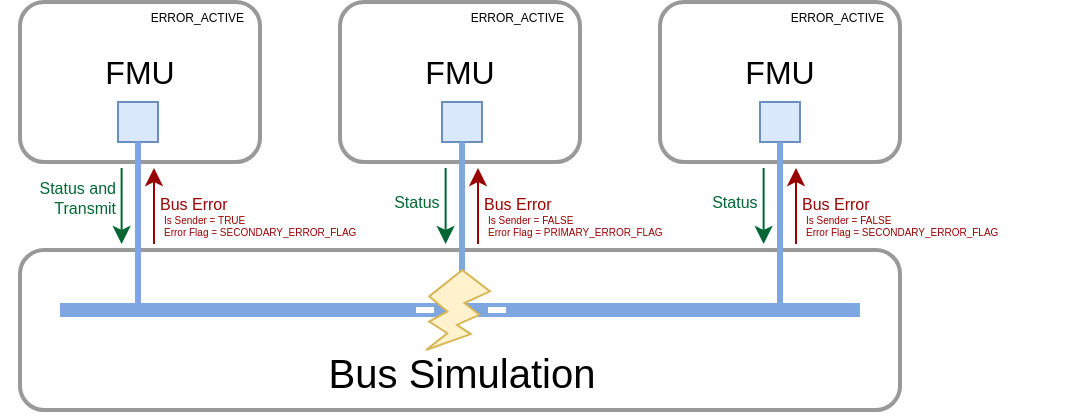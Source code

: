 <mxfile version="21.0.4" type="device"><diagram id="zssgmvdwZO7xPkAqMUr9" name="Page-1"><mxGraphModel dx="321" dy="185" grid="1" gridSize="10" guides="1" tooltips="1" connect="1" arrows="1" fold="1" page="1" pageScale="1" pageWidth="850" pageHeight="1100" math="0" shadow="0"><root><mxCell id="0"/><mxCell id="1" parent="0"/><mxCell id="v5oIvpwDgeikFxTejpUY-1" value="" style="rounded=1;whiteSpace=wrap;html=1;strokeColor=#999999;strokeWidth=2;" parent="1" vertex="1"><mxGeometry x="40" y="6" width="120" height="80" as="geometry"/></mxCell><mxCell id="v5oIvpwDgeikFxTejpUY-2" value="" style="rounded=1;whiteSpace=wrap;html=1;strokeColor=#999999;strokeWidth=2;" parent="1" vertex="1"><mxGeometry x="200" y="6" width="120" height="80" as="geometry"/></mxCell><mxCell id="v5oIvpwDgeikFxTejpUY-4" value="" style="rounded=0;whiteSpace=wrap;html=1;fillColor=#dae8fc;strokeColor=#6c8ebf;" parent="1" vertex="1"><mxGeometry x="89" y="56" width="20" height="20" as="geometry"/></mxCell><mxCell id="v5oIvpwDgeikFxTejpUY-5" value="" style="rounded=0;whiteSpace=wrap;html=1;fillColor=#dae8fc;strokeColor=#6c8ebf;" parent="1" vertex="1"><mxGeometry x="251" y="56" width="20" height="20" as="geometry"/></mxCell><mxCell id="v5oIvpwDgeikFxTejpUY-18" value="&lt;div style=&quot;font-size: 16px;&quot;&gt;&lt;font style=&quot;font-size: 16px;&quot;&gt;FMU&lt;/font&gt;&lt;/div&gt;" style="text;html=1;strokeColor=none;fillColor=none;align=center;verticalAlign=middle;whiteSpace=wrap;rounded=0;fontSize=20;" parent="1" vertex="1"><mxGeometry x="70" y="26" width="60" height="30" as="geometry"/></mxCell><mxCell id="v5oIvpwDgeikFxTejpUY-21" value="&lt;div style=&quot;font-size: 16px;&quot;&gt;&lt;font style=&quot;font-size: 16px;&quot;&gt;FMU&lt;/font&gt;&lt;/div&gt;" style="text;html=1;strokeColor=none;fillColor=none;align=center;verticalAlign=middle;whiteSpace=wrap;rounded=0;fontSize=20;" parent="1" vertex="1"><mxGeometry x="230" y="26" width="60" height="30" as="geometry"/></mxCell><mxCell id="KEQrLfB2FrUfxKy-oO7P-1" value="" style="rounded=1;whiteSpace=wrap;html=1;strokeColor=#999999;strokeWidth=2;" parent="1" vertex="1"><mxGeometry x="40" y="130" width="440" height="80" as="geometry"/></mxCell><mxCell id="v5oIvpwDgeikFxTejpUY-17" value="" style="endArrow=none;html=1;fontSize=20;fillColor=#b1ddf0;strokeColor=#7EA6E0;rounded=0;strokeWidth=7;movable=1;resizable=1;rotatable=1;deletable=1;editable=1;connectable=1;" parent="1" edge="1"><mxGeometry width="50" height="50" relative="1" as="geometry"><mxPoint x="460" y="160" as="sourcePoint"/><mxPoint x="60" y="160" as="targetPoint"/><Array as="points"><mxPoint x="290" y="160"/><mxPoint x="110" y="160"/></Array></mxGeometry></mxCell><mxCell id="KEQrLfB2FrUfxKy-oO7P-3" value="" style="endArrow=none;html=1;rounded=0;entryX=0.5;entryY=1;entryDx=0;entryDy=0;strokeWidth=3;strokeColor=#7EA6E0;" parent="1" target="v5oIvpwDgeikFxTejpUY-4" edge="1"><mxGeometry width="50" height="50" relative="1" as="geometry"><mxPoint x="99" y="160" as="sourcePoint"/><mxPoint x="78.5" y="110" as="targetPoint"/></mxGeometry></mxCell><mxCell id="KEQrLfB2FrUfxKy-oO7P-4" value="" style="endArrow=none;html=1;rounded=0;entryX=0.5;entryY=1;entryDx=0;entryDy=0;strokeWidth=3;strokeColor=#7EA6E0;" parent="1" target="v5oIvpwDgeikFxTejpUY-5" edge="1"><mxGeometry width="50" height="50" relative="1" as="geometry"><mxPoint x="261" y="160" as="sourcePoint"/><mxPoint x="280.66" y="100" as="targetPoint"/></mxGeometry></mxCell><mxCell id="KEQrLfB2FrUfxKy-oO7P-5" value="&lt;font style=&quot;font-size: 20px;&quot;&gt;Bus Simulation&lt;/font&gt;" style="text;html=1;strokeColor=none;fillColor=none;align=center;verticalAlign=middle;whiteSpace=wrap;rounded=0;movable=1;resizable=1;rotatable=1;deletable=1;editable=1;connectable=1;fontSize=20;" parent="1" vertex="1"><mxGeometry x="61" y="176" width="400" height="30" as="geometry"/></mxCell><mxCell id="KEQrLfB2FrUfxKy-oO7P-9" value="" style="endArrow=none;html=1;rounded=0;strokeColor=#FFFFFF;strokeWidth=3;fontSize=16;dashed=1;" parent="1" edge="1"><mxGeometry width="50" height="50" relative="1" as="geometry"><mxPoint x="238" y="160" as="sourcePoint"/><mxPoint x="283" y="160" as="targetPoint"/></mxGeometry></mxCell><mxCell id="87jym6ML_O6BWsMyHYAe-4" value="" style="rounded=1;whiteSpace=wrap;html=1;strokeColor=#999999;strokeWidth=2;" parent="1" vertex="1"><mxGeometry x="360" y="6" width="120" height="80" as="geometry"/></mxCell><mxCell id="87jym6ML_O6BWsMyHYAe-5" value="" style="rounded=0;whiteSpace=wrap;html=1;fillColor=#dae8fc;strokeColor=#6c8ebf;" parent="1" vertex="1"><mxGeometry x="410" y="56" width="20" height="20" as="geometry"/></mxCell><mxCell id="87jym6ML_O6BWsMyHYAe-6" value="&lt;div style=&quot;font-size: 16px;&quot;&gt;&lt;font style=&quot;font-size: 16px;&quot;&gt;FMU&lt;/font&gt;&lt;/div&gt;" style="text;html=1;strokeColor=none;fillColor=none;align=center;verticalAlign=middle;whiteSpace=wrap;rounded=0;fontSize=20;" parent="1" vertex="1"><mxGeometry x="390" y="26" width="60" height="30" as="geometry"/></mxCell><mxCell id="87jym6ML_O6BWsMyHYAe-7" value="" style="endArrow=none;html=1;rounded=0;entryX=0.5;entryY=1;entryDx=0;entryDy=0;strokeWidth=3;strokeColor=#7EA6E0;" parent="1" target="87jym6ML_O6BWsMyHYAe-5" edge="1"><mxGeometry width="50" height="50" relative="1" as="geometry"><mxPoint x="420" y="160" as="sourcePoint"/><mxPoint x="439.66" y="100" as="targetPoint"/></mxGeometry></mxCell><mxCell id="87jym6ML_O6BWsMyHYAe-8" value="" style="endArrow=classic;html=1;rounded=0;fontSize=8;endSize=6;strokeColor=#006633;" parent="1" edge="1"><mxGeometry width="50" height="50" relative="1" as="geometry"><mxPoint x="90.81" y="89" as="sourcePoint"/><mxPoint x="90.81" y="127" as="targetPoint"/></mxGeometry></mxCell><mxCell id="87jym6ML_O6BWsMyHYAe-9" value="Status and&lt;br&gt;Transmit" style="text;html=1;strokeColor=none;fillColor=none;align=right;verticalAlign=middle;whiteSpace=wrap;rounded=0;fontSize=8;fontColor=#006633;" parent="1" vertex="1"><mxGeometry x="30" y="99" width="60" height="10" as="geometry"/></mxCell><mxCell id="87jym6ML_O6BWsMyHYAe-10" value="" style="endArrow=none;html=1;rounded=0;fontSize=8;endSize=6;startArrow=classic;startFill=1;endFill=0;fillColor=#f8cecc;strokeColor=#990000;" parent="1" edge="1"><mxGeometry width="50" height="50" relative="1" as="geometry"><mxPoint x="269" y="89" as="sourcePoint"/><mxPoint x="269" y="127" as="targetPoint"/></mxGeometry></mxCell><mxCell id="87jym6ML_O6BWsMyHYAe-11" value="Bus Error" style="text;html=1;strokeColor=none;fillColor=none;align=left;verticalAlign=middle;whiteSpace=wrap;rounded=0;fontSize=8;fontColor=#990000;" parent="1" vertex="1"><mxGeometry x="270" y="102" width="90" height="10" as="geometry"/></mxCell><mxCell id="87jym6ML_O6BWsMyHYAe-12" value="" style="endArrow=none;html=1;rounded=0;fontSize=8;endSize=6;startArrow=classic;startFill=1;endFill=0;fillColor=#f8cecc;strokeColor=#990000;" parent="1" edge="1"><mxGeometry width="50" height="50" relative="1" as="geometry"><mxPoint x="428" y="89" as="sourcePoint"/><mxPoint x="428" y="127" as="targetPoint"/></mxGeometry></mxCell><mxCell id="87jym6ML_O6BWsMyHYAe-14" value="" style="endArrow=none;html=1;rounded=0;fontSize=8;endSize=6;startArrow=classic;startFill=1;endFill=0;fillColor=#f8cecc;strokeColor=#990000;" parent="1" edge="1"><mxGeometry width="50" height="50" relative="1" as="geometry"><mxPoint x="107" y="89" as="sourcePoint"/><mxPoint x="107" y="127" as="targetPoint"/></mxGeometry></mxCell><mxCell id="87jym6ML_O6BWsMyHYAe-16" value="" style="verticalLabelPosition=bottom;verticalAlign=top;html=1;shape=mxgraph.basic.flash;fontSize=8;fillColor=#fff2cc;strokeColor=#d6b656;" parent="1" vertex="1"><mxGeometry x="243" y="140" width="32" height="40" as="geometry"/></mxCell><mxCell id="KrRxnjXIWImUbvIDb2Ig-2" value="Is Sender = FALSE&lt;br style=&quot;font-size: 5px;&quot;&gt;Error Flag =&amp;nbsp;PRIMARY_ERROR_FLAG" style="text;html=1;strokeColor=none;fillColor=none;align=left;verticalAlign=middle;whiteSpace=wrap;rounded=0;fontSize=5;fontColor=#990000;" parent="1" vertex="1"><mxGeometry x="272" y="112" width="132" height="10" as="geometry"/></mxCell><mxCell id="KrRxnjXIWImUbvIDb2Ig-5" value="Bus Error" style="text;html=1;strokeColor=none;fillColor=none;align=left;verticalAlign=middle;whiteSpace=wrap;rounded=0;fontSize=8;fontColor=#990000;" parent="1" vertex="1"><mxGeometry x="429" y="102" width="90" height="10" as="geometry"/></mxCell><mxCell id="KrRxnjXIWImUbvIDb2Ig-6" value="Is Sender = FALSE&lt;br style=&quot;font-size: 5px;&quot;&gt;Error Flag =&amp;nbsp;SECONDARY_ERROR_FLAG" style="text;html=1;strokeColor=none;fillColor=none;align=left;verticalAlign=middle;whiteSpace=wrap;rounded=0;fontSize=5;fontColor=#990000;" parent="1" vertex="1"><mxGeometry x="431" y="112" width="132" height="10" as="geometry"/></mxCell><mxCell id="KrRxnjXIWImUbvIDb2Ig-7" value="Bus Error" style="text;html=1;strokeColor=none;fillColor=none;align=left;verticalAlign=middle;whiteSpace=wrap;rounded=0;fontSize=8;fontColor=#990000;" parent="1" vertex="1"><mxGeometry x="108" y="102" width="90" height="10" as="geometry"/></mxCell><mxCell id="KrRxnjXIWImUbvIDb2Ig-8" value="Is Sender = TRUE&lt;br style=&quot;font-size: 5px;&quot;&gt;Error Flag =&amp;nbsp;SECONDARY_ERROR_FLAG" style="text;html=1;strokeColor=none;fillColor=none;align=left;verticalAlign=middle;whiteSpace=wrap;rounded=0;fontSize=5;fontColor=#990000;" parent="1" vertex="1"><mxGeometry x="110" y="112" width="132" height="10" as="geometry"/></mxCell><mxCell id="AOx-TkYyCgbOwTKHLzrx-1" value="ERROR_ACTIVE" style="text;html=1;strokeColor=none;fillColor=none;align=right;verticalAlign=middle;whiteSpace=wrap;rounded=0;fontSize=6;fontColor=#000000;" parent="1" vertex="1"><mxGeometry x="44" y="9" width="110" height="10" as="geometry"/></mxCell><mxCell id="AOx-TkYyCgbOwTKHLzrx-2" value="ERROR_ACTIVE" style="text;html=1;strokeColor=none;fillColor=none;align=right;verticalAlign=middle;whiteSpace=wrap;rounded=0;fontSize=6;fontColor=#000000;" parent="1" vertex="1"><mxGeometry x="204" y="9" width="110" height="10" as="geometry"/></mxCell><mxCell id="AOx-TkYyCgbOwTKHLzrx-3" value="ERROR_ACTIVE" style="text;html=1;strokeColor=none;fillColor=none;align=right;verticalAlign=middle;whiteSpace=wrap;rounded=0;fontSize=6;fontColor=#000000;" parent="1" vertex="1"><mxGeometry x="364" y="9" width="110" height="10" as="geometry"/></mxCell><mxCell id="AOx-TkYyCgbOwTKHLzrx-4" value="" style="endArrow=classic;html=1;rounded=0;fontSize=8;endSize=6;strokeColor=#006633;" parent="1" edge="1"><mxGeometry width="50" height="50" relative="1" as="geometry"><mxPoint x="252.81" y="89" as="sourcePoint"/><mxPoint x="252.81" y="127" as="targetPoint"/></mxGeometry></mxCell><mxCell id="AOx-TkYyCgbOwTKHLzrx-5" value="Status&amp;nbsp;" style="text;html=1;strokeColor=none;fillColor=none;align=right;verticalAlign=middle;whiteSpace=wrap;rounded=0;fontSize=8;fontColor=#006633;" parent="1" vertex="1"><mxGeometry x="194" y="101" width="60" height="10" as="geometry"/></mxCell><mxCell id="AOx-TkYyCgbOwTKHLzrx-6" value="" style="endArrow=classic;html=1;rounded=0;fontSize=8;endSize=6;strokeColor=#006633;" parent="1" edge="1"><mxGeometry width="50" height="50" relative="1" as="geometry"><mxPoint x="411.81" y="89" as="sourcePoint"/><mxPoint x="411.81" y="127" as="targetPoint"/></mxGeometry></mxCell><mxCell id="AOx-TkYyCgbOwTKHLzrx-7" value="Status&amp;nbsp;" style="text;html=1;strokeColor=none;fillColor=none;align=right;verticalAlign=middle;whiteSpace=wrap;rounded=0;fontSize=8;fontColor=#006633;" parent="1" vertex="1"><mxGeometry x="353" y="101" width="60" height="10" as="geometry"/></mxCell></root></mxGraphModel></diagram></mxfile>